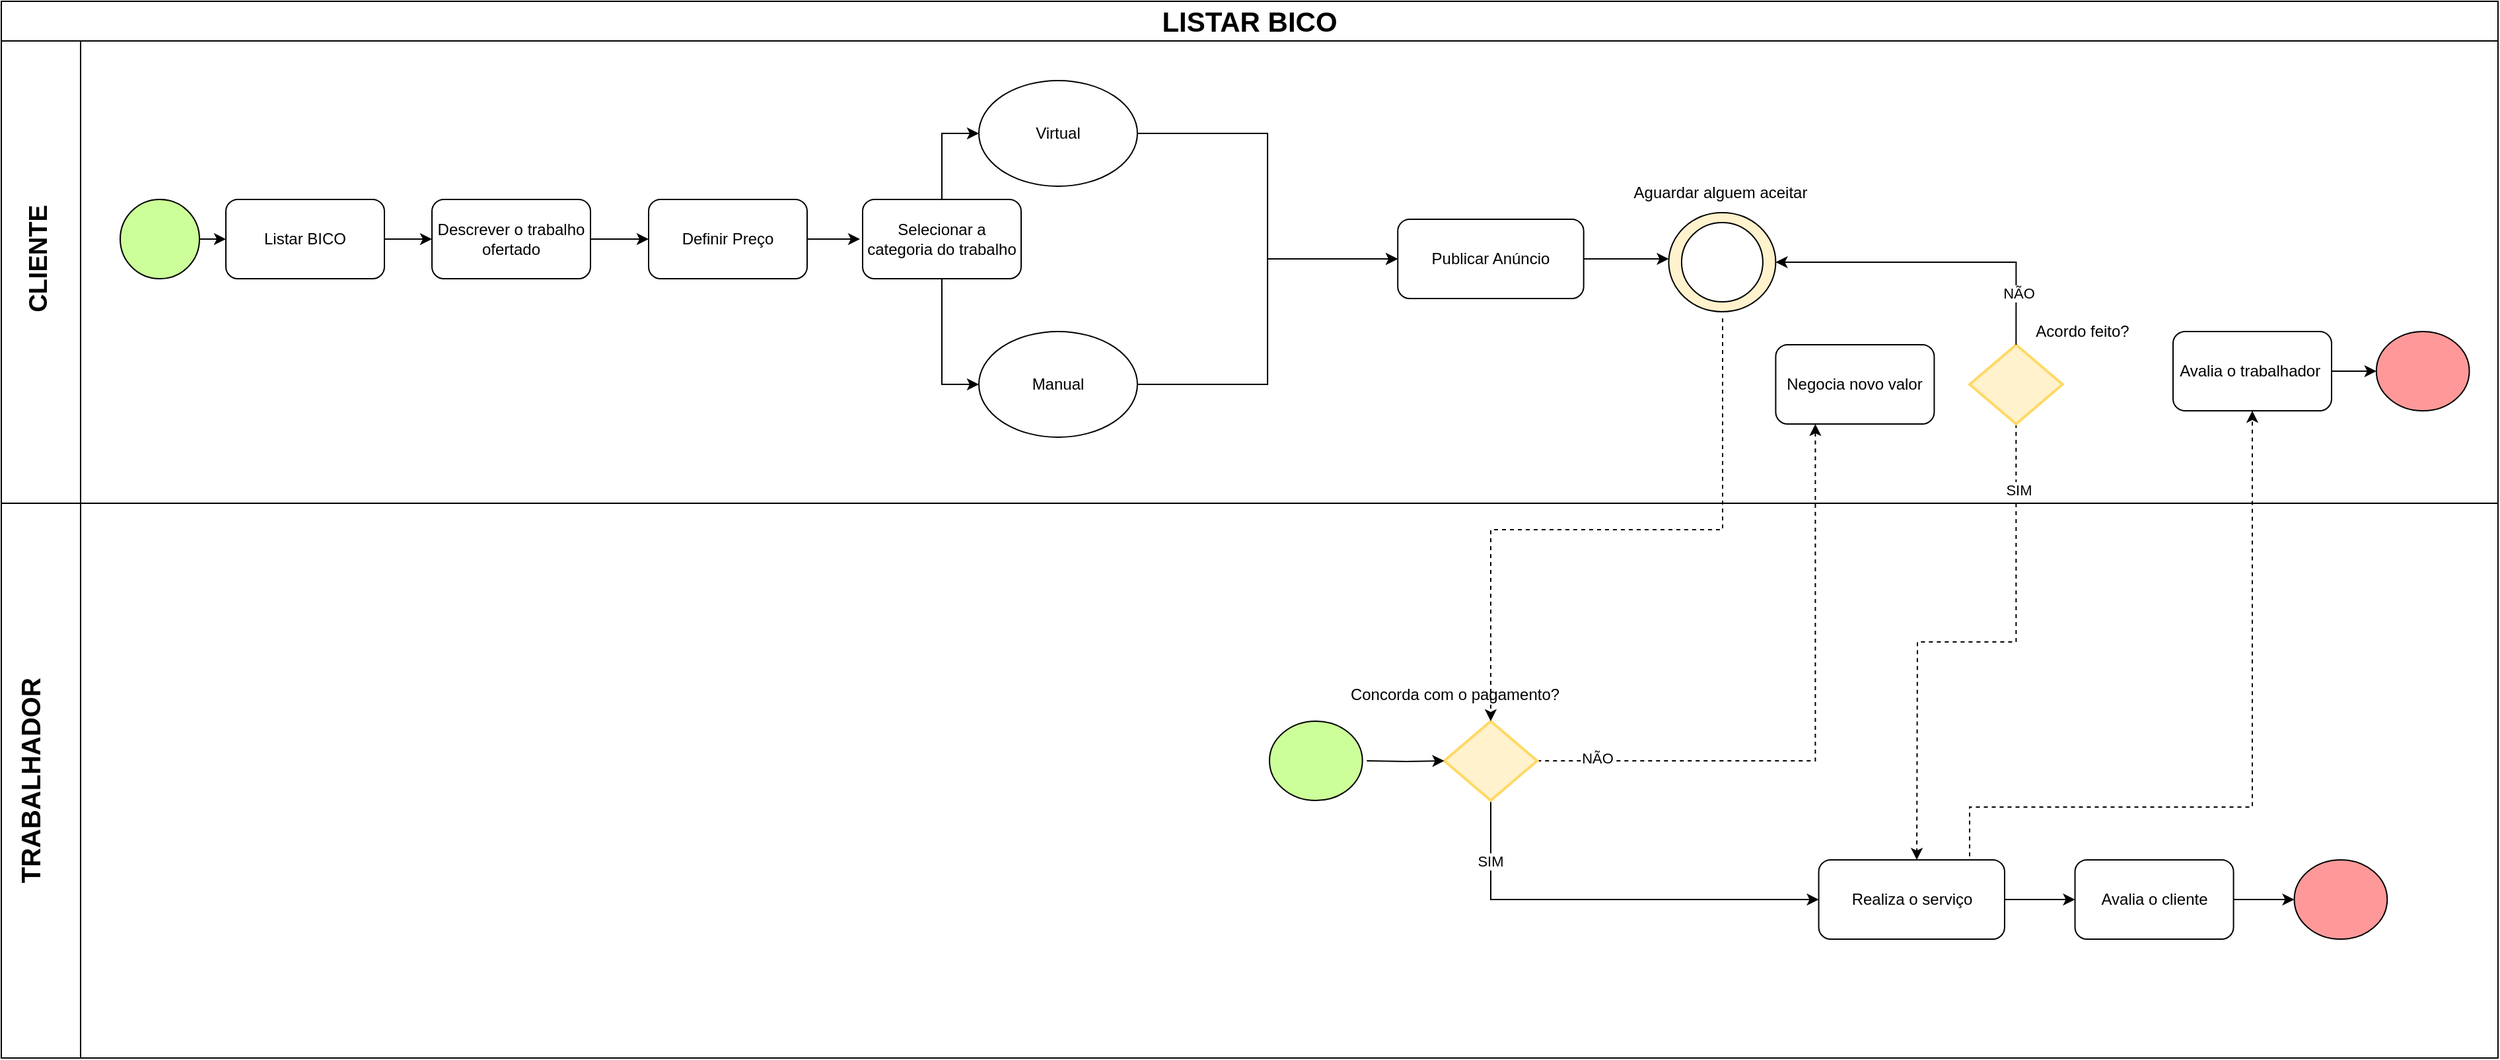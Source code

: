 <mxfile version="24.0.0" type="device">
  <diagram name="Página-1" id="3QzcXgmLYb_LEIKLsDui">
    <mxGraphModel dx="2049" dy="1103" grid="1" gridSize="10" guides="1" tooltips="1" connect="1" arrows="1" fold="1" page="1" pageScale="1" pageWidth="827" pageHeight="1169" math="0" shadow="0">
      <root>
        <mxCell id="0" />
        <mxCell id="1" parent="0" />
        <mxCell id="QNM6xx3Kx9Bk_kfHwUIA-4" value="Listar BICO" style="rounded=1;whiteSpace=wrap;html=1;" vertex="1" parent="1">
          <mxGeometry x="180" y="210" width="120" height="60" as="geometry" />
        </mxCell>
        <mxCell id="QNM6xx3Kx9Bk_kfHwUIA-5" value="Descrever o trabalho ofertado" style="rounded=1;whiteSpace=wrap;html=1;" vertex="1" parent="1">
          <mxGeometry x="336" y="210" width="120" height="60" as="geometry" />
        </mxCell>
        <mxCell id="QNM6xx3Kx9Bk_kfHwUIA-30" style="edgeStyle=orthogonalEdgeStyle;rounded=0;orthogonalLoop=1;jettySize=auto;html=1;entryX=0;entryY=0.5;entryDx=0;entryDy=0;" edge="1" parent="1" source="QNM6xx3Kx9Bk_kfHwUIA-4" target="QNM6xx3Kx9Bk_kfHwUIA-5">
          <mxGeometry relative="1" as="geometry" />
        </mxCell>
        <mxCell id="QNM6xx3Kx9Bk_kfHwUIA-7" value="Selecionar a categoria do trabalho" style="rounded=1;whiteSpace=wrap;html=1;" vertex="1" parent="1">
          <mxGeometry x="662" y="210" width="120" height="60" as="geometry" />
        </mxCell>
        <mxCell id="QNM6xx3Kx9Bk_kfHwUIA-71" style="edgeStyle=orthogonalEdgeStyle;rounded=0;orthogonalLoop=1;jettySize=auto;html=1;entryX=0;entryY=0.5;entryDx=0;entryDy=0;" edge="1" parent="1" source="QNM6xx3Kx9Bk_kfHwUIA-10" target="QNM6xx3Kx9Bk_kfHwUIA-68">
          <mxGeometry relative="1" as="geometry" />
        </mxCell>
        <mxCell id="QNM6xx3Kx9Bk_kfHwUIA-10" value="Virtual" style="ellipse;whiteSpace=wrap;html=1;" vertex="1" parent="1">
          <mxGeometry x="750" y="120" width="120" height="80" as="geometry" />
        </mxCell>
        <mxCell id="QNM6xx3Kx9Bk_kfHwUIA-36" style="edgeStyle=orthogonalEdgeStyle;rounded=0;orthogonalLoop=1;jettySize=auto;html=1;entryX=0;entryY=0.5;entryDx=0;entryDy=0;" edge="1" parent="1" source="QNM6xx3Kx9Bk_kfHwUIA-7" target="QNM6xx3Kx9Bk_kfHwUIA-10">
          <mxGeometry relative="1" as="geometry" />
        </mxCell>
        <mxCell id="QNM6xx3Kx9Bk_kfHwUIA-70" style="edgeStyle=orthogonalEdgeStyle;rounded=0;orthogonalLoop=1;jettySize=auto;html=1;entryX=0;entryY=0.5;entryDx=0;entryDy=0;" edge="1" parent="1" source="QNM6xx3Kx9Bk_kfHwUIA-11" target="QNM6xx3Kx9Bk_kfHwUIA-68">
          <mxGeometry relative="1" as="geometry" />
        </mxCell>
        <mxCell id="QNM6xx3Kx9Bk_kfHwUIA-11" value="Manual" style="ellipse;whiteSpace=wrap;html=1;" vertex="1" parent="1">
          <mxGeometry x="750" y="310" width="120" height="80" as="geometry" />
        </mxCell>
        <mxCell id="QNM6xx3Kx9Bk_kfHwUIA-35" style="edgeStyle=orthogonalEdgeStyle;rounded=0;orthogonalLoop=1;jettySize=auto;html=1;entryX=0;entryY=0.5;entryDx=0;entryDy=0;" edge="1" parent="1" source="QNM6xx3Kx9Bk_kfHwUIA-7" target="QNM6xx3Kx9Bk_kfHwUIA-11">
          <mxGeometry relative="1" as="geometry" />
        </mxCell>
        <mxCell id="QNM6xx3Kx9Bk_kfHwUIA-34" style="edgeStyle=orthogonalEdgeStyle;rounded=0;orthogonalLoop=1;jettySize=auto;html=1;" edge="1" parent="1" source="QNM6xx3Kx9Bk_kfHwUIA-20">
          <mxGeometry relative="1" as="geometry">
            <mxPoint x="660" y="240" as="targetPoint" />
          </mxGeometry>
        </mxCell>
        <mxCell id="QNM6xx3Kx9Bk_kfHwUIA-20" value="Definir Preço" style="rounded=1;whiteSpace=wrap;html=1;" vertex="1" parent="1">
          <mxGeometry x="500" y="210" width="120" height="60" as="geometry" />
        </mxCell>
        <mxCell id="QNM6xx3Kx9Bk_kfHwUIA-33" style="edgeStyle=orthogonalEdgeStyle;rounded=0;orthogonalLoop=1;jettySize=auto;html=1;entryX=0;entryY=0.5;entryDx=0;entryDy=0;" edge="1" parent="1" source="QNM6xx3Kx9Bk_kfHwUIA-5" target="QNM6xx3Kx9Bk_kfHwUIA-20">
          <mxGeometry relative="1" as="geometry" />
        </mxCell>
        <mxCell id="QNM6xx3Kx9Bk_kfHwUIA-26" style="edgeStyle=orthogonalEdgeStyle;rounded=0;orthogonalLoop=1;jettySize=auto;html=1;entryX=0;entryY=0.5;entryDx=0;entryDy=0;" edge="1" parent="1" target="QNM6xx3Kx9Bk_kfHwUIA-4">
          <mxGeometry relative="1" as="geometry">
            <mxPoint x="160" y="240" as="sourcePoint" />
          </mxGeometry>
        </mxCell>
        <mxCell id="QNM6xx3Kx9Bk_kfHwUIA-40" value="" style="verticalLabelPosition=bottom;verticalAlign=top;html=1;shape=mxgraph.flowchart.on-page_reference;fillColor=#CCFF99;" vertex="1" parent="1">
          <mxGeometry x="100" y="210" width="60" height="60" as="geometry" />
        </mxCell>
        <mxCell id="QNM6xx3Kx9Bk_kfHwUIA-43" value="&lt;font style=&quot;font-size: 21px;&quot;&gt;LISTAR BICO&lt;/font&gt;" style="shape=table;startSize=30;container=1;collapsible=1;childLayout=tableLayout;fixedRows=1;rowLines=0;fontStyle=1;align=center;resizeLast=1;html=1;whiteSpace=wrap;movable=0;resizable=0;rotatable=0;deletable=0;editable=0;locked=1;connectable=0;" vertex="1" parent="1">
          <mxGeometry x="10" y="60" width="1890" height="800" as="geometry" />
        </mxCell>
        <mxCell id="QNM6xx3Kx9Bk_kfHwUIA-44" value="" style="shape=tableRow;horizontal=0;startSize=0;swimlaneHead=0;swimlaneBody=0;fillColor=none;collapsible=0;dropTarget=0;points=[[0,0.5],[1,0.5]];portConstraint=eastwest;top=0;left=0;right=0;bottom=0;html=1;" vertex="1" parent="QNM6xx3Kx9Bk_kfHwUIA-43">
          <mxGeometry y="30" width="1890" height="30" as="geometry" />
        </mxCell>
        <mxCell id="QNM6xx3Kx9Bk_kfHwUIA-45" value="" style="shape=partialRectangle;connectable=0;fillColor=none;top=0;left=0;bottom=0;right=0;fontStyle=1;overflow=hidden;html=1;whiteSpace=wrap;" vertex="1" parent="QNM6xx3Kx9Bk_kfHwUIA-44">
          <mxGeometry width="60" height="30" as="geometry">
            <mxRectangle width="60" height="30" as="alternateBounds" />
          </mxGeometry>
        </mxCell>
        <mxCell id="QNM6xx3Kx9Bk_kfHwUIA-46" value="" style="shape=partialRectangle;connectable=0;fillColor=none;top=0;left=0;bottom=0;right=0;align=left;spacingLeft=6;fontStyle=5;overflow=hidden;html=1;whiteSpace=wrap;" vertex="1" parent="QNM6xx3Kx9Bk_kfHwUIA-44">
          <mxGeometry x="60" width="1830" height="30" as="geometry">
            <mxRectangle width="1830" height="30" as="alternateBounds" />
          </mxGeometry>
        </mxCell>
        <mxCell id="QNM6xx3Kx9Bk_kfHwUIA-47" value="" style="shape=tableRow;horizontal=0;startSize=0;swimlaneHead=0;swimlaneBody=0;fillColor=none;collapsible=0;dropTarget=0;points=[[0,0.5],[1,0.5]];portConstraint=eastwest;top=0;left=0;right=0;bottom=1;html=1;" vertex="1" parent="QNM6xx3Kx9Bk_kfHwUIA-43">
          <mxGeometry y="60" width="1890" height="320" as="geometry" />
        </mxCell>
        <mxCell id="QNM6xx3Kx9Bk_kfHwUIA-48" value="" style="shape=partialRectangle;connectable=0;fillColor=none;top=0;left=0;bottom=0;right=0;fontStyle=1;overflow=hidden;html=1;whiteSpace=wrap;" vertex="1" parent="QNM6xx3Kx9Bk_kfHwUIA-47">
          <mxGeometry width="60" height="320" as="geometry">
            <mxRectangle width="60" height="320" as="alternateBounds" />
          </mxGeometry>
        </mxCell>
        <mxCell id="QNM6xx3Kx9Bk_kfHwUIA-49" value="" style="shape=partialRectangle;connectable=0;fillColor=none;top=0;left=0;bottom=0;right=0;align=left;spacingLeft=6;fontStyle=5;overflow=hidden;html=1;whiteSpace=wrap;movable=0;resizable=0;rotatable=0;deletable=0;editable=0;locked=1;" vertex="1" parent="QNM6xx3Kx9Bk_kfHwUIA-47">
          <mxGeometry x="60" width="1830" height="320" as="geometry">
            <mxRectangle width="1830" height="320" as="alternateBounds" />
          </mxGeometry>
        </mxCell>
        <mxCell id="QNM6xx3Kx9Bk_kfHwUIA-53" value="" style="shape=tableRow;horizontal=0;startSize=0;swimlaneHead=0;swimlaneBody=0;fillColor=none;collapsible=0;dropTarget=0;points=[[0,0.5],[1,0.5]];portConstraint=eastwest;top=0;left=0;right=0;bottom=0;html=1;movable=0;resizable=0;rotatable=0;deletable=0;editable=0;locked=1;connectable=0;" vertex="1" parent="QNM6xx3Kx9Bk_kfHwUIA-43">
          <mxGeometry y="380" width="1890" height="420" as="geometry" />
        </mxCell>
        <mxCell id="QNM6xx3Kx9Bk_kfHwUIA-54" value="" style="shape=partialRectangle;connectable=0;fillColor=none;top=0;left=0;bottom=0;right=0;editable=1;overflow=hidden;html=1;whiteSpace=wrap;" vertex="1" parent="QNM6xx3Kx9Bk_kfHwUIA-53">
          <mxGeometry width="60" height="420" as="geometry">
            <mxRectangle width="60" height="420" as="alternateBounds" />
          </mxGeometry>
        </mxCell>
        <mxCell id="QNM6xx3Kx9Bk_kfHwUIA-55" value="" style="shape=partialRectangle;connectable=0;fillColor=none;top=0;left=0;bottom=0;right=0;align=left;spacingLeft=6;overflow=hidden;html=1;whiteSpace=wrap;movable=0;resizable=0;rotatable=0;deletable=0;editable=0;locked=1;" vertex="1" parent="QNM6xx3Kx9Bk_kfHwUIA-53">
          <mxGeometry x="60" width="1830" height="420" as="geometry">
            <mxRectangle width="1830" height="420" as="alternateBounds" />
          </mxGeometry>
        </mxCell>
        <mxCell id="QNM6xx3Kx9Bk_kfHwUIA-56" value="&lt;font style=&quot;font-size: 19px;&quot;&gt;&lt;b&gt;CLIENTE&lt;/b&gt;&lt;/font&gt;" style="text;html=1;align=center;verticalAlign=middle;resizable=0;points=[];autosize=1;strokeColor=none;fillColor=none;rotation=-90;" vertex="1" parent="1">
          <mxGeometry x="-11.727" y="235" width="100" height="40" as="geometry" />
        </mxCell>
        <mxCell id="QNM6xx3Kx9Bk_kfHwUIA-58" value="&lt;font style=&quot;font-size: 20px;&quot;&gt;&lt;b&gt;TRABALHADOR&lt;/b&gt;&lt;/font&gt;" style="text;html=1;align=center;verticalAlign=middle;resizable=0;points=[];autosize=1;strokeColor=none;fillColor=none;rotation=-90;" vertex="1" parent="1">
          <mxGeometry x="-58.633" y="630" width="180" height="40" as="geometry" />
        </mxCell>
        <mxCell id="QNM6xx3Kx9Bk_kfHwUIA-65" value="" style="verticalLabelPosition=bottom;verticalAlign=top;html=1;shape=mxgraph.flowchart.on-page_reference;fillColor=#CCFF99;" vertex="1" parent="1">
          <mxGeometry x="969.997" y="605" width="70.36" height="60" as="geometry" />
        </mxCell>
        <mxCell id="QNM6xx3Kx9Bk_kfHwUIA-82" style="edgeStyle=orthogonalEdgeStyle;rounded=0;orthogonalLoop=1;jettySize=auto;html=1;entryX=0;entryY=0.5;entryDx=0;entryDy=0;" edge="1" parent="1" source="QNM6xx3Kx9Bk_kfHwUIA-66" target="QNM6xx3Kx9Bk_kfHwUIA-79">
          <mxGeometry relative="1" as="geometry">
            <Array as="points">
              <mxPoint x="1137" y="740" />
            </Array>
          </mxGeometry>
        </mxCell>
        <mxCell id="QNM6xx3Kx9Bk_kfHwUIA-120" value="SIM" style="edgeLabel;html=1;align=center;verticalAlign=middle;resizable=0;points=[];" vertex="1" connectable="0" parent="QNM6xx3Kx9Bk_kfHwUIA-82">
          <mxGeometry x="-0.723" y="-1" relative="1" as="geometry">
            <mxPoint y="1" as="offset" />
          </mxGeometry>
        </mxCell>
        <mxCell id="QNM6xx3Kx9Bk_kfHwUIA-123" style="edgeStyle=orthogonalEdgeStyle;rounded=0;orthogonalLoop=1;jettySize=auto;html=1;entryX=0.25;entryY=1;entryDx=0;entryDy=0;dashed=1;" edge="1" parent="1" source="QNM6xx3Kx9Bk_kfHwUIA-66" target="QNM6xx3Kx9Bk_kfHwUIA-110">
          <mxGeometry relative="1" as="geometry">
            <mxPoint x="1220" y="635" as="targetPoint" />
          </mxGeometry>
        </mxCell>
        <mxCell id="QNM6xx3Kx9Bk_kfHwUIA-124" value="NÃO" style="edgeLabel;html=1;align=center;verticalAlign=middle;resizable=0;points=[];" vertex="1" connectable="0" parent="QNM6xx3Kx9Bk_kfHwUIA-123">
          <mxGeometry x="-0.805" y="2" relative="1" as="geometry">
            <mxPoint as="offset" />
          </mxGeometry>
        </mxCell>
        <mxCell id="QNM6xx3Kx9Bk_kfHwUIA-66" value="" style="strokeWidth=2;html=1;shape=mxgraph.flowchart.decision;whiteSpace=wrap;fillColor=#FFF2CC;strokeColor=#FFD966;" vertex="1" parent="1">
          <mxGeometry x="1102.306" y="605" width="70.36" height="60" as="geometry" />
        </mxCell>
        <mxCell id="QNM6xx3Kx9Bk_kfHwUIA-92" style="edgeStyle=orthogonalEdgeStyle;rounded=0;orthogonalLoop=1;jettySize=auto;html=1;entryX=0;entryY=0.5;entryDx=0;entryDy=0;" edge="1" parent="1" source="QNM6xx3Kx9Bk_kfHwUIA-68">
          <mxGeometry relative="1" as="geometry">
            <mxPoint x="1272.22" y="255" as="targetPoint" />
          </mxGeometry>
        </mxCell>
        <mxCell id="QNM6xx3Kx9Bk_kfHwUIA-68" value="Publicar Anúncio" style="rounded=1;whiteSpace=wrap;html=1;" vertex="1" parent="1">
          <mxGeometry x="1067.122" y="225" width="140.719" height="60" as="geometry" />
        </mxCell>
        <mxCell id="QNM6xx3Kx9Bk_kfHwUIA-80" value="Concorda com o pagamento?" style="text;html=1;align=center;verticalAlign=middle;resizable=0;points=[];autosize=1;strokeColor=none;fillColor=none;" vertex="1" parent="1">
          <mxGeometry x="1020.216" y="570" width="180" height="30" as="geometry" />
        </mxCell>
        <mxCell id="QNM6xx3Kx9Bk_kfHwUIA-102" style="edgeStyle=orthogonalEdgeStyle;rounded=0;orthogonalLoop=1;jettySize=auto;html=1;entryX=0;entryY=0.5;entryDx=0;entryDy=0;" edge="1" parent="1" source="QNM6xx3Kx9Bk_kfHwUIA-79" target="QNM6xx3Kx9Bk_kfHwUIA-101">
          <mxGeometry relative="1" as="geometry" />
        </mxCell>
        <mxCell id="QNM6xx3Kx9Bk_kfHwUIA-106" style="edgeStyle=orthogonalEdgeStyle;rounded=0;orthogonalLoop=1;jettySize=auto;html=1;entryX=0.5;entryY=1;entryDx=0;entryDy=0;dashed=1;exitX=0.746;exitY=0;exitDx=0;exitDy=0;exitPerimeter=0;" edge="1" parent="1" source="QNM6xx3Kx9Bk_kfHwUIA-79" target="QNM6xx3Kx9Bk_kfHwUIA-105">
          <mxGeometry relative="1" as="geometry">
            <mxPoint x="1275" y="700" as="sourcePoint" />
            <Array as="points">
              <mxPoint x="1500" y="710" />
              <mxPoint x="1500" y="670" />
              <mxPoint x="1714" y="670" />
            </Array>
          </mxGeometry>
        </mxCell>
        <mxCell id="QNM6xx3Kx9Bk_kfHwUIA-79" value="Realiza o serviço" style="rounded=1;whiteSpace=wrap;html=1;" vertex="1" parent="1">
          <mxGeometry x="1385.775" y="710" width="140.719" height="60" as="geometry" />
        </mxCell>
        <mxCell id="QNM6xx3Kx9Bk_kfHwUIA-84" style="edgeStyle=orthogonalEdgeStyle;rounded=0;orthogonalLoop=1;jettySize=auto;html=1;entryX=0;entryY=0.5;entryDx=0;entryDy=0;entryPerimeter=0;" edge="1" parent="1" target="QNM6xx3Kx9Bk_kfHwUIA-66">
          <mxGeometry relative="1" as="geometry">
            <mxPoint x="1043.669" y="635" as="sourcePoint" />
          </mxGeometry>
        </mxCell>
        <mxCell id="QNM6xx3Kx9Bk_kfHwUIA-94" value="" style="verticalLabelPosition=bottom;verticalAlign=top;html=1;shape=mxgraph.flowchart.on-page_reference;fillColor=#FFF2CC;" vertex="1" parent="1">
          <mxGeometry x="1272.22" y="220" width="80.987" height="75" as="geometry" />
        </mxCell>
        <mxCell id="QNM6xx3Kx9Bk_kfHwUIA-95" value="" style="verticalLabelPosition=bottom;verticalAlign=top;html=1;shape=mxgraph.flowchart.on-page_reference;" vertex="1" parent="1">
          <mxGeometry x="1281.959" y="227.5" width="61.509" height="60" as="geometry" />
        </mxCell>
        <mxCell id="QNM6xx3Kx9Bk_kfHwUIA-98" value="Aguardar alguem aceitar" style="text;html=1;align=center;verticalAlign=middle;resizable=0;points=[];autosize=1;strokeColor=none;fillColor=none;" vertex="1" parent="1">
          <mxGeometry x="1235.827" y="190" width="150" height="30" as="geometry" />
        </mxCell>
        <mxCell id="QNM6xx3Kx9Bk_kfHwUIA-100" style="edgeStyle=orthogonalEdgeStyle;rounded=0;orthogonalLoop=1;jettySize=auto;html=1;entryX=0.5;entryY=0;entryDx=0;entryDy=0;entryPerimeter=0;dashed=1;" edge="1" parent="1" target="QNM6xx3Kx9Bk_kfHwUIA-66">
          <mxGeometry relative="1" as="geometry">
            <mxPoint x="1313" y="300" as="sourcePoint" />
            <Array as="points">
              <mxPoint x="1313" y="460" />
              <mxPoint x="1137" y="460" />
            </Array>
          </mxGeometry>
        </mxCell>
        <mxCell id="QNM6xx3Kx9Bk_kfHwUIA-101" value="Avalia o cliente" style="rounded=1;whiteSpace=wrap;html=1;" vertex="1" parent="1">
          <mxGeometry x="1579.78" y="710" width="120" height="60" as="geometry" />
        </mxCell>
        <mxCell id="QNM6xx3Kx9Bk_kfHwUIA-103" value="" style="verticalLabelPosition=bottom;verticalAlign=top;html=1;shape=mxgraph.flowchart.on-page_reference;fillColor=#FF9999;" vertex="1" parent="1">
          <mxGeometry x="1745.777" y="710" width="70.36" height="60" as="geometry" />
        </mxCell>
        <mxCell id="QNM6xx3Kx9Bk_kfHwUIA-104" style="edgeStyle=orthogonalEdgeStyle;rounded=0;orthogonalLoop=1;jettySize=auto;html=1;entryX=0;entryY=0.5;entryDx=0;entryDy=0;entryPerimeter=0;" edge="1" parent="1" source="QNM6xx3Kx9Bk_kfHwUIA-101" target="QNM6xx3Kx9Bk_kfHwUIA-103">
          <mxGeometry relative="1" as="geometry" />
        </mxCell>
        <mxCell id="QNM6xx3Kx9Bk_kfHwUIA-105" value="Avalia o trabalhador&amp;nbsp;" style="rounded=1;whiteSpace=wrap;html=1;" vertex="1" parent="1">
          <mxGeometry x="1654" y="310" width="120" height="60" as="geometry" />
        </mxCell>
        <mxCell id="QNM6xx3Kx9Bk_kfHwUIA-107" value="" style="verticalLabelPosition=bottom;verticalAlign=top;html=1;shape=mxgraph.flowchart.on-page_reference;fillColor=#FF9999;" vertex="1" parent="1">
          <mxGeometry x="1807.907" y="310" width="70.36" height="60" as="geometry" />
        </mxCell>
        <mxCell id="QNM6xx3Kx9Bk_kfHwUIA-108" style="edgeStyle=orthogonalEdgeStyle;rounded=0;orthogonalLoop=1;jettySize=auto;html=1;entryX=0;entryY=0.5;entryDx=0;entryDy=0;entryPerimeter=0;" edge="1" parent="1" source="QNM6xx3Kx9Bk_kfHwUIA-105" target="QNM6xx3Kx9Bk_kfHwUIA-107">
          <mxGeometry relative="1" as="geometry" />
        </mxCell>
        <mxCell id="QNM6xx3Kx9Bk_kfHwUIA-110" value="Negocia novo valor" style="rounded=1;whiteSpace=wrap;html=1;" vertex="1" parent="1">
          <mxGeometry x="1353.21" y="320" width="120" height="60" as="geometry" />
        </mxCell>
        <mxCell id="QNM6xx3Kx9Bk_kfHwUIA-118" style="edgeStyle=orthogonalEdgeStyle;rounded=0;orthogonalLoop=1;jettySize=auto;html=1;exitX=0.5;exitY=1;exitDx=0;exitDy=0;exitPerimeter=0;dashed=1;" edge="1" parent="1" source="QNM6xx3Kx9Bk_kfHwUIA-113">
          <mxGeometry relative="1" as="geometry">
            <mxPoint x="1460" y="710" as="targetPoint" />
          </mxGeometry>
        </mxCell>
        <mxCell id="QNM6xx3Kx9Bk_kfHwUIA-119" value="SIM" style="edgeLabel;html=1;align=center;verticalAlign=middle;resizable=0;points=[];" vertex="1" connectable="0" parent="QNM6xx3Kx9Bk_kfHwUIA-118">
          <mxGeometry x="-0.754" y="2" relative="1" as="geometry">
            <mxPoint as="offset" />
          </mxGeometry>
        </mxCell>
        <mxCell id="QNM6xx3Kx9Bk_kfHwUIA-113" value="" style="strokeWidth=2;html=1;shape=mxgraph.flowchart.decision;whiteSpace=wrap;fillColor=#FFF2CC;strokeColor=#FFD966;" vertex="1" parent="1">
          <mxGeometry x="1499.996" y="320" width="70.36" height="60" as="geometry" />
        </mxCell>
        <mxCell id="QNM6xx3Kx9Bk_kfHwUIA-115" style="edgeStyle=orthogonalEdgeStyle;rounded=0;orthogonalLoop=1;jettySize=auto;html=1;exitX=0.5;exitY=0;exitDx=0;exitDy=0;exitPerimeter=0;entryX=1;entryY=0.5;entryDx=0;entryDy=0;entryPerimeter=0;" edge="1" parent="1" source="QNM6xx3Kx9Bk_kfHwUIA-113" target="QNM6xx3Kx9Bk_kfHwUIA-94">
          <mxGeometry relative="1" as="geometry" />
        </mxCell>
        <mxCell id="QNM6xx3Kx9Bk_kfHwUIA-117" value="NÃO" style="edgeLabel;html=1;align=center;verticalAlign=middle;resizable=0;points=[];" vertex="1" connectable="0" parent="QNM6xx3Kx9Bk_kfHwUIA-115">
          <mxGeometry x="-0.683" y="-2" relative="1" as="geometry">
            <mxPoint as="offset" />
          </mxGeometry>
        </mxCell>
        <mxCell id="QNM6xx3Kx9Bk_kfHwUIA-116" value="Acordo feito?" style="text;html=1;align=center;verticalAlign=middle;resizable=0;points=[];autosize=1;strokeColor=none;fillColor=none;" vertex="1" parent="1">
          <mxGeometry x="1540" y="295" width="90" height="30" as="geometry" />
        </mxCell>
      </root>
    </mxGraphModel>
  </diagram>
</mxfile>
